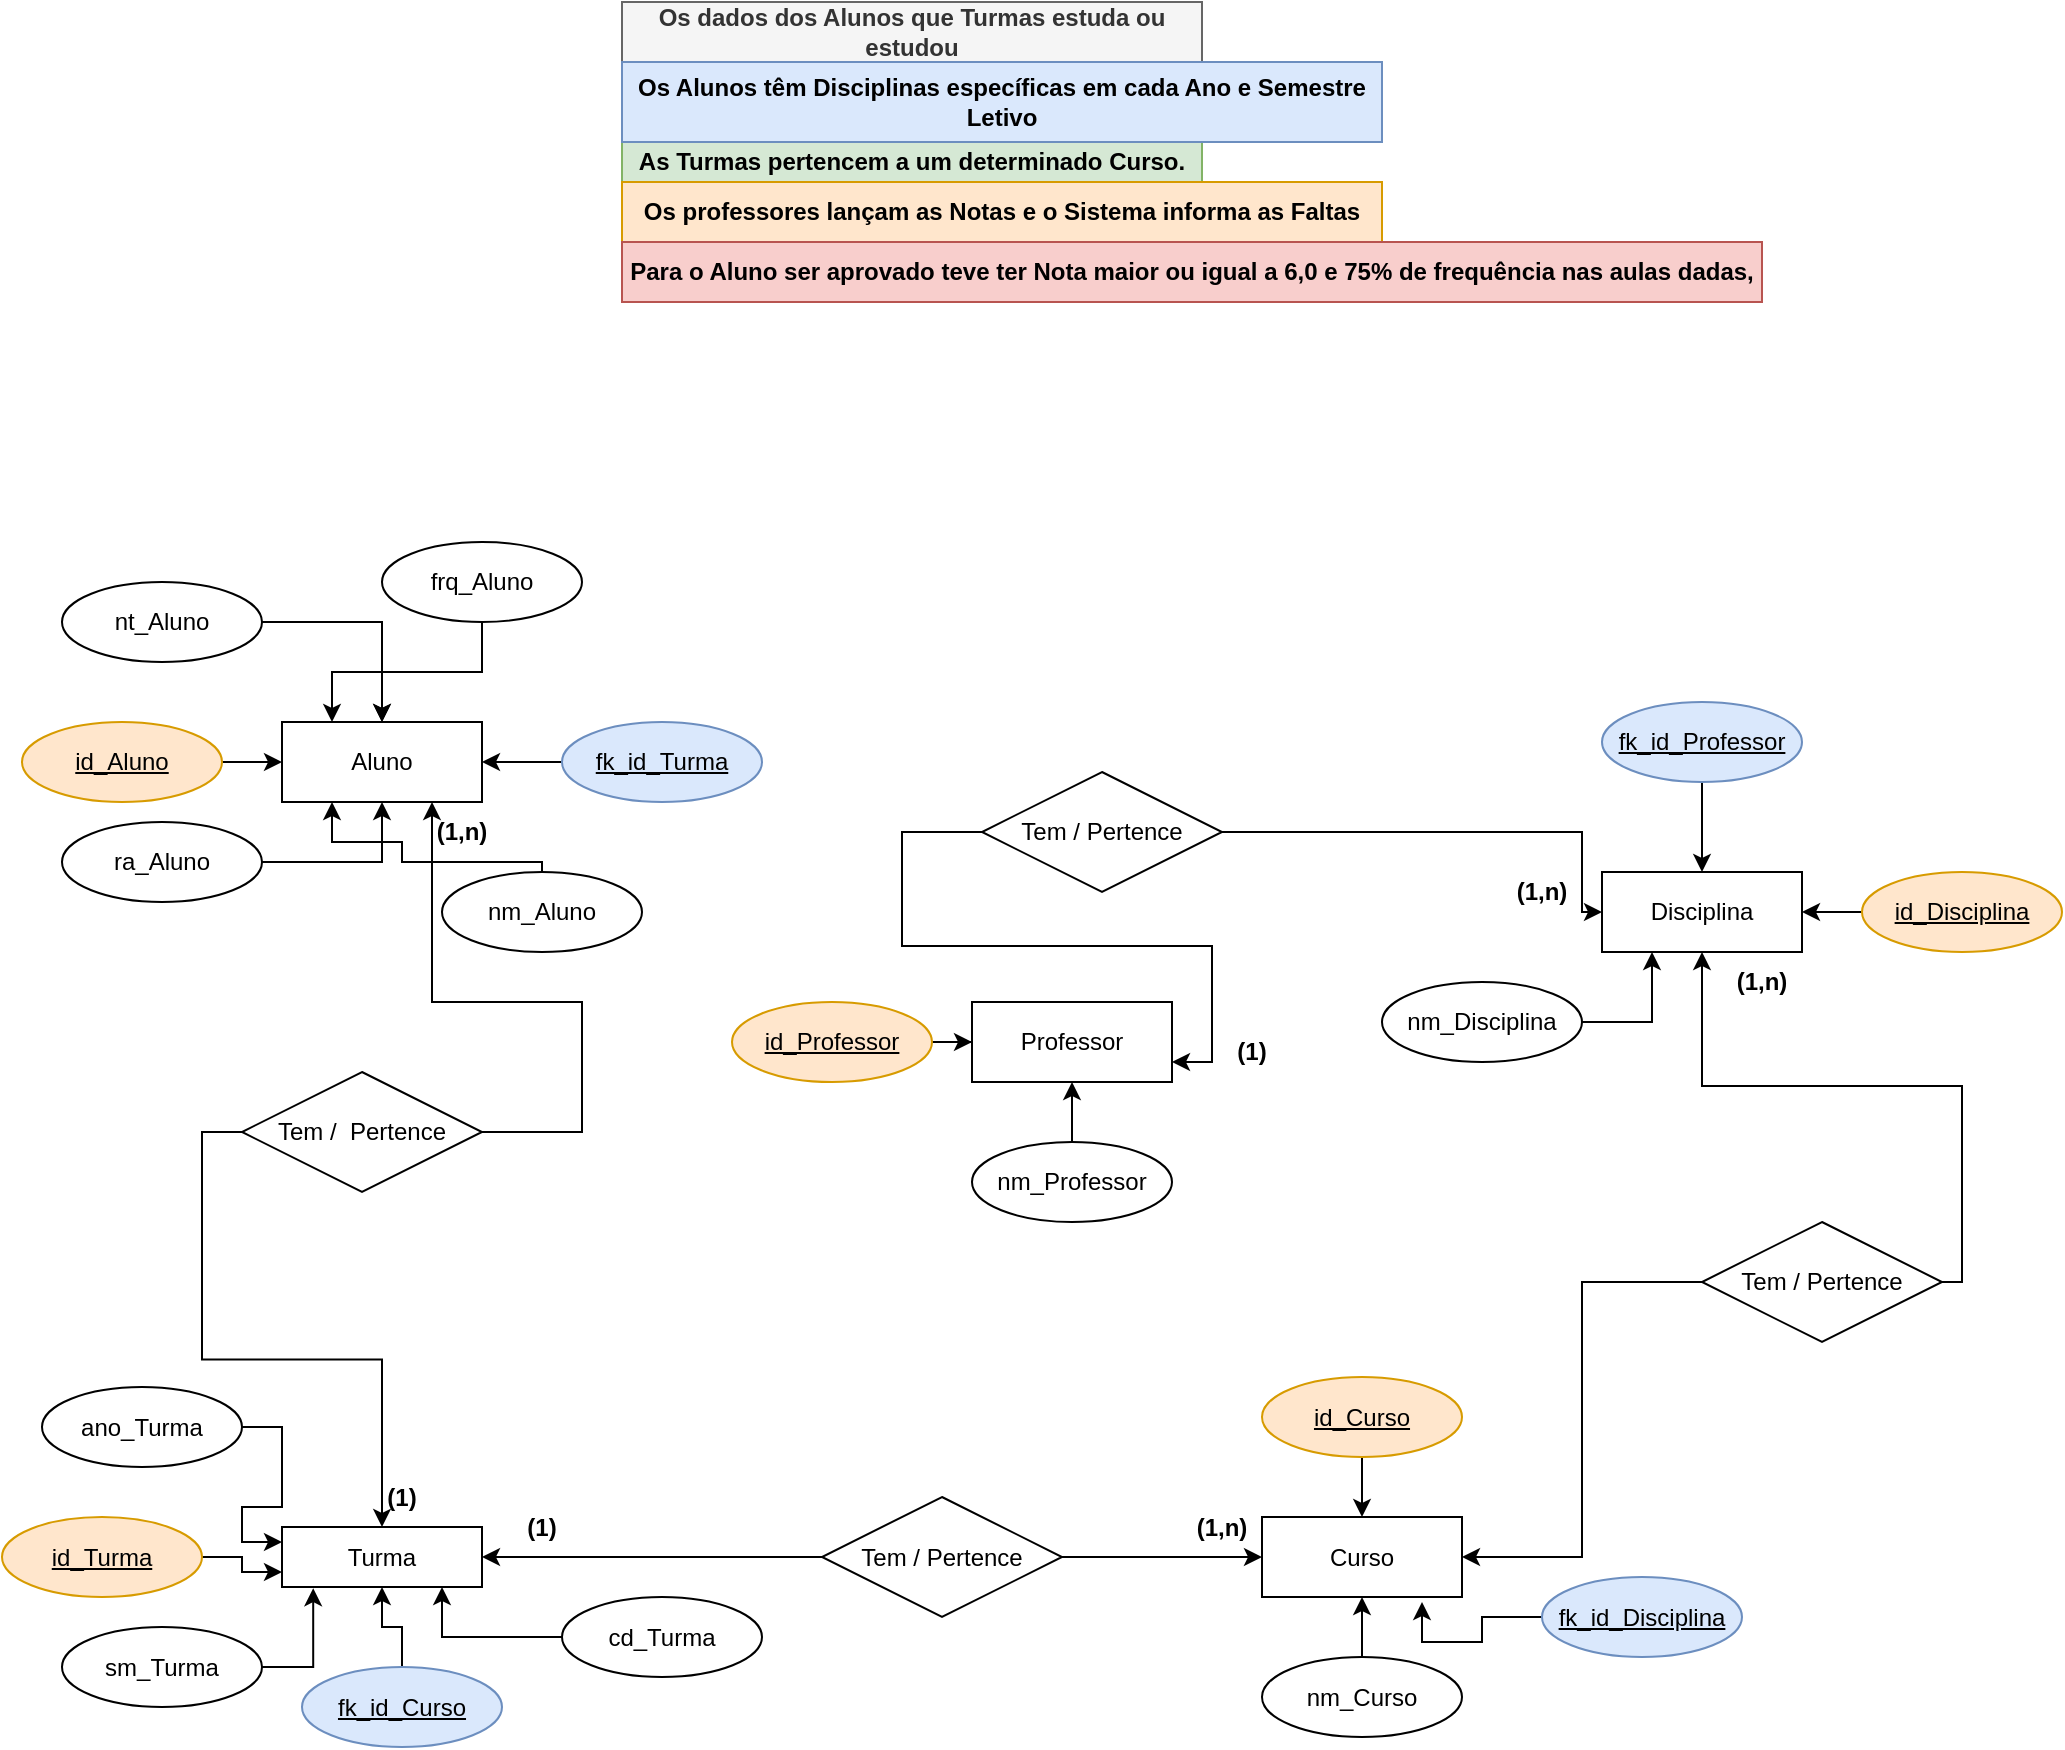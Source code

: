 <mxfile version="17.4.2" type="device"><diagram id="R2lEEEUBdFMjLlhIrx00" name="Page-1"><mxGraphModel dx="2003" dy="1708" grid="1" gridSize="10" guides="1" tooltips="1" connect="1" arrows="1" fold="1" page="1" pageScale="1" pageWidth="850" pageHeight="1100" math="0" shadow="0" extFonts="Permanent Marker^https://fonts.googleapis.com/css?family=Permanent+Marker"><root><mxCell id="0"/><mxCell id="1" parent="0"/><mxCell id="l17VZxCaO_DqScK0GJUM-1" value="Os dados dos Alunos que Turmas estuda ou estudou" style="text;html=1;align=center;verticalAlign=middle;whiteSpace=wrap;rounded=0;fontStyle=1;fillColor=#f5f5f5;fontColor=#333333;strokeColor=#666666;" vertex="1" parent="1"><mxGeometry x="140" y="-180" width="290" height="30" as="geometry"/></mxCell><mxCell id="l17VZxCaO_DqScK0GJUM-2" value="As Turmas pertencem a um determinado Curso." style="text;html=1;strokeColor=#82b366;fillColor=#d5e8d4;align=center;verticalAlign=middle;whiteSpace=wrap;rounded=0;fontStyle=1" vertex="1" parent="1"><mxGeometry x="140" y="-110" width="290" height="20" as="geometry"/></mxCell><mxCell id="l17VZxCaO_DqScK0GJUM-3" value="Os Alunos têm Disciplinas específicas em cada Ano e Semestre Letivo" style="text;html=1;strokeColor=#6c8ebf;fillColor=#dae8fc;align=center;verticalAlign=middle;whiteSpace=wrap;rounded=0;fontStyle=1;" vertex="1" parent="1"><mxGeometry x="140" y="-150" width="380" height="40" as="geometry"/></mxCell><mxCell id="l17VZxCaO_DqScK0GJUM-5" value="Os professores lançam as Notas e o Sistema informa as Faltas" style="text;html=1;strokeColor=#d79b00;fillColor=#ffe6cc;align=center;verticalAlign=middle;whiteSpace=wrap;rounded=0;fontStyle=1" vertex="1" parent="1"><mxGeometry x="140" y="-90" width="380" height="30" as="geometry"/></mxCell><mxCell id="l17VZxCaO_DqScK0GJUM-6" value="Para o Aluno ser aprovado teve ter Nota maior ou igual a 6,0 e 75% de frequência nas aulas dadas," style="text;html=1;strokeColor=#b85450;fillColor=#f8cecc;align=center;verticalAlign=middle;whiteSpace=wrap;rounded=0;fontStyle=1" vertex="1" parent="1"><mxGeometry x="140" y="-60" width="570" height="30" as="geometry"/></mxCell><mxCell id="l17VZxCaO_DqScK0GJUM-8" value="Aluno" style="whiteSpace=wrap;html=1;align=center;" vertex="1" parent="1"><mxGeometry x="-30" y="180" width="100" height="40" as="geometry"/></mxCell><mxCell id="l17VZxCaO_DqScK0GJUM-9" value="Turma" style="whiteSpace=wrap;html=1;align=center;" vertex="1" parent="1"><mxGeometry x="-30" y="582.5" width="100" height="30" as="geometry"/></mxCell><mxCell id="l17VZxCaO_DqScK0GJUM-10" value="Professor" style="whiteSpace=wrap;html=1;align=center;" vertex="1" parent="1"><mxGeometry x="315" y="320" width="100" height="40" as="geometry"/></mxCell><mxCell id="l17VZxCaO_DqScK0GJUM-11" value="Curso" style="whiteSpace=wrap;html=1;align=center;" vertex="1" parent="1"><mxGeometry x="460" y="577.5" width="100" height="40" as="geometry"/></mxCell><mxCell id="l17VZxCaO_DqScK0GJUM-12" value="Disciplina" style="whiteSpace=wrap;html=1;align=center;" vertex="1" parent="1"><mxGeometry x="630" y="255" width="100" height="40" as="geometry"/></mxCell><mxCell id="l17VZxCaO_DqScK0GJUM-43" style="edgeStyle=orthogonalEdgeStyle;rounded=0;orthogonalLoop=1;jettySize=auto;html=1;entryX=0.25;entryY=1;entryDx=0;entryDy=0;" edge="1" parent="1" source="l17VZxCaO_DqScK0GJUM-14" target="l17VZxCaO_DqScK0GJUM-8"><mxGeometry relative="1" as="geometry"><Array as="points"><mxPoint x="100" y="250"/><mxPoint x="30" y="250"/><mxPoint x="30" y="240"/><mxPoint x="-5" y="240"/></Array></mxGeometry></mxCell><mxCell id="l17VZxCaO_DqScK0GJUM-14" value="nm_Aluno" style="ellipse;whiteSpace=wrap;html=1;align=center;" vertex="1" parent="1"><mxGeometry x="50" y="255" width="100" height="40" as="geometry"/></mxCell><mxCell id="l17VZxCaO_DqScK0GJUM-42" style="edgeStyle=orthogonalEdgeStyle;rounded=0;orthogonalLoop=1;jettySize=auto;html=1;" edge="1" parent="1" source="l17VZxCaO_DqScK0GJUM-15" target="l17VZxCaO_DqScK0GJUM-8"><mxGeometry relative="1" as="geometry"/></mxCell><mxCell id="l17VZxCaO_DqScK0GJUM-15" value="ra_Aluno" style="ellipse;whiteSpace=wrap;html=1;align=center;" vertex="1" parent="1"><mxGeometry x="-140" y="230" width="100" height="40" as="geometry"/></mxCell><mxCell id="l17VZxCaO_DqScK0GJUM-88" style="edgeStyle=orthogonalEdgeStyle;rounded=0;orthogonalLoop=1;jettySize=auto;html=1;entryX=0.25;entryY=1;entryDx=0;entryDy=0;" edge="1" parent="1" source="l17VZxCaO_DqScK0GJUM-16" target="l17VZxCaO_DqScK0GJUM-12"><mxGeometry relative="1" as="geometry"/></mxCell><mxCell id="l17VZxCaO_DqScK0GJUM-16" value="nm_Disciplina" style="ellipse;whiteSpace=wrap;html=1;align=center;" vertex="1" parent="1"><mxGeometry x="520" y="310" width="100" height="40" as="geometry"/></mxCell><mxCell id="l17VZxCaO_DqScK0GJUM-56" style="edgeStyle=orthogonalEdgeStyle;rounded=0;orthogonalLoop=1;jettySize=auto;html=1;" edge="1" parent="1" source="l17VZxCaO_DqScK0GJUM-17" target="l17VZxCaO_DqScK0GJUM-12"><mxGeometry relative="1" as="geometry"/></mxCell><mxCell id="l17VZxCaO_DqScK0GJUM-17" value="&lt;u&gt;id_Disciplina&lt;/u&gt;" style="ellipse;whiteSpace=wrap;html=1;align=center;fillColor=#ffe6cc;strokeColor=#d79b00;" vertex="1" parent="1"><mxGeometry x="760" y="255" width="100" height="40" as="geometry"/></mxCell><mxCell id="l17VZxCaO_DqScK0GJUM-54" style="edgeStyle=orthogonalEdgeStyle;rounded=0;orthogonalLoop=1;jettySize=auto;html=1;" edge="1" parent="1" source="l17VZxCaO_DqScK0GJUM-18" target="l17VZxCaO_DqScK0GJUM-9"><mxGeometry relative="1" as="geometry"><Array as="points"><mxPoint x="50" y="638"/></Array></mxGeometry></mxCell><mxCell id="l17VZxCaO_DqScK0GJUM-18" value="cd_Turma" style="ellipse;whiteSpace=wrap;html=1;align=center;" vertex="1" parent="1"><mxGeometry x="110" y="617.5" width="100" height="40" as="geometry"/></mxCell><mxCell id="l17VZxCaO_DqScK0GJUM-48" style="edgeStyle=orthogonalEdgeStyle;rounded=0;orthogonalLoop=1;jettySize=auto;html=1;" edge="1" parent="1" source="l17VZxCaO_DqScK0GJUM-19" target="l17VZxCaO_DqScK0GJUM-11"><mxGeometry relative="1" as="geometry"/></mxCell><mxCell id="l17VZxCaO_DqScK0GJUM-19" value="nm_Curso" style="ellipse;whiteSpace=wrap;html=1;align=center;" vertex="1" parent="1"><mxGeometry x="460" y="647.5" width="100" height="40" as="geometry"/></mxCell><mxCell id="l17VZxCaO_DqScK0GJUM-50" style="edgeStyle=orthogonalEdgeStyle;rounded=0;orthogonalLoop=1;jettySize=auto;html=1;" edge="1" parent="1" source="l17VZxCaO_DqScK0GJUM-20" target="l17VZxCaO_DqScK0GJUM-10"><mxGeometry relative="1" as="geometry"/></mxCell><mxCell id="l17VZxCaO_DqScK0GJUM-20" value="nm_Professor" style="ellipse;whiteSpace=wrap;html=1;align=center;" vertex="1" parent="1"><mxGeometry x="315" y="390" width="100" height="40" as="geometry"/></mxCell><mxCell id="l17VZxCaO_DqScK0GJUM-49" style="edgeStyle=orthogonalEdgeStyle;rounded=0;orthogonalLoop=1;jettySize=auto;html=1;" edge="1" parent="1" source="l17VZxCaO_DqScK0GJUM-21" target="l17VZxCaO_DqScK0GJUM-10"><mxGeometry relative="1" as="geometry"/></mxCell><mxCell id="l17VZxCaO_DqScK0GJUM-21" value="&lt;u&gt;id_Professor&lt;/u&gt;" style="ellipse;whiteSpace=wrap;html=1;align=center;fillColor=#ffe6cc;strokeColor=#d79b00;" vertex="1" parent="1"><mxGeometry x="195" y="320" width="100" height="40" as="geometry"/></mxCell><mxCell id="l17VZxCaO_DqScK0GJUM-39" style="edgeStyle=orthogonalEdgeStyle;rounded=0;orthogonalLoop=1;jettySize=auto;html=1;" edge="1" parent="1" source="l17VZxCaO_DqScK0GJUM-22" target="l17VZxCaO_DqScK0GJUM-8"><mxGeometry relative="1" as="geometry"/></mxCell><mxCell id="l17VZxCaO_DqScK0GJUM-22" value="nt_Aluno" style="ellipse;whiteSpace=wrap;html=1;align=center;" vertex="1" parent="1"><mxGeometry x="-140" y="110" width="100" height="40" as="geometry"/></mxCell><mxCell id="l17VZxCaO_DqScK0GJUM-40" style="edgeStyle=orthogonalEdgeStyle;rounded=0;orthogonalLoop=1;jettySize=auto;html=1;" edge="1" parent="1" source="l17VZxCaO_DqScK0GJUM-23" target="l17VZxCaO_DqScK0GJUM-8"><mxGeometry relative="1" as="geometry"/></mxCell><mxCell id="l17VZxCaO_DqScK0GJUM-45" style="edgeStyle=orthogonalEdgeStyle;rounded=0;orthogonalLoop=1;jettySize=auto;html=1;entryX=0.25;entryY=0;entryDx=0;entryDy=0;" edge="1" parent="1" source="l17VZxCaO_DqScK0GJUM-23" target="l17VZxCaO_DqScK0GJUM-8"><mxGeometry relative="1" as="geometry"/></mxCell><mxCell id="l17VZxCaO_DqScK0GJUM-23" value="frq_Aluno" style="ellipse;whiteSpace=wrap;html=1;align=center;" vertex="1" parent="1"><mxGeometry x="20" y="90" width="100" height="40" as="geometry"/></mxCell><mxCell id="l17VZxCaO_DqScK0GJUM-44" style="edgeStyle=orthogonalEdgeStyle;rounded=0;orthogonalLoop=1;jettySize=auto;html=1;" edge="1" parent="1" source="l17VZxCaO_DqScK0GJUM-27" target="l17VZxCaO_DqScK0GJUM-8"><mxGeometry relative="1" as="geometry"/></mxCell><mxCell id="l17VZxCaO_DqScK0GJUM-27" value="fk_id_Turma" style="ellipse;whiteSpace=wrap;html=1;align=center;fontStyle=4;fillColor=#dae8fc;strokeColor=#6c8ebf;" vertex="1" parent="1"><mxGeometry x="110" y="180" width="100" height="40" as="geometry"/></mxCell><mxCell id="l17VZxCaO_DqScK0GJUM-55" style="edgeStyle=orthogonalEdgeStyle;rounded=0;orthogonalLoop=1;jettySize=auto;html=1;entryX=0.156;entryY=1.02;entryDx=0;entryDy=0;entryPerimeter=0;" edge="1" parent="1" source="l17VZxCaO_DqScK0GJUM-29" target="l17VZxCaO_DqScK0GJUM-9"><mxGeometry relative="1" as="geometry"/></mxCell><mxCell id="l17VZxCaO_DqScK0GJUM-29" value="sm_Turma" style="ellipse;whiteSpace=wrap;html=1;align=center;" vertex="1" parent="1"><mxGeometry x="-140" y="632.5" width="100" height="40" as="geometry"/></mxCell><mxCell id="l17VZxCaO_DqScK0GJUM-52" style="edgeStyle=orthogonalEdgeStyle;rounded=0;orthogonalLoop=1;jettySize=auto;html=1;entryX=0.5;entryY=1;entryDx=0;entryDy=0;" edge="1" parent="1" source="l17VZxCaO_DqScK0GJUM-31" target="l17VZxCaO_DqScK0GJUM-9"><mxGeometry relative="1" as="geometry"/></mxCell><mxCell id="l17VZxCaO_DqScK0GJUM-31" value="fk_id_Curso" style="ellipse;whiteSpace=wrap;html=1;align=center;fontStyle=4;fillColor=#dae8fc;strokeColor=#6c8ebf;" vertex="1" parent="1"><mxGeometry x="-20" y="652.5" width="100" height="40" as="geometry"/></mxCell><mxCell id="l17VZxCaO_DqScK0GJUM-100" style="edgeStyle=orthogonalEdgeStyle;rounded=0;orthogonalLoop=1;jettySize=auto;html=1;entryX=0;entryY=0.75;entryDx=0;entryDy=0;" edge="1" parent="1" source="l17VZxCaO_DqScK0GJUM-32" target="l17VZxCaO_DqScK0GJUM-9"><mxGeometry relative="1" as="geometry"/></mxCell><mxCell id="l17VZxCaO_DqScK0GJUM-32" value="id_Turma" style="ellipse;whiteSpace=wrap;html=1;align=center;fontStyle=4;fillColor=#ffe6cc;strokeColor=#d79b00;" vertex="1" parent="1"><mxGeometry x="-170" y="577.5" width="100" height="40" as="geometry"/></mxCell><mxCell id="l17VZxCaO_DqScK0GJUM-41" style="edgeStyle=orthogonalEdgeStyle;rounded=0;orthogonalLoop=1;jettySize=auto;html=1;" edge="1" parent="1" source="l17VZxCaO_DqScK0GJUM-33" target="l17VZxCaO_DqScK0GJUM-8"><mxGeometry relative="1" as="geometry"/></mxCell><mxCell id="l17VZxCaO_DqScK0GJUM-33" value="id_Aluno" style="ellipse;whiteSpace=wrap;html=1;align=center;fontStyle=4;fillColor=#ffe6cc;strokeColor=#d79b00;" vertex="1" parent="1"><mxGeometry x="-160" y="180" width="100" height="40" as="geometry"/></mxCell><mxCell id="l17VZxCaO_DqScK0GJUM-46" style="edgeStyle=orthogonalEdgeStyle;rounded=0;orthogonalLoop=1;jettySize=auto;html=1;entryX=0.5;entryY=0;entryDx=0;entryDy=0;" edge="1" parent="1" source="l17VZxCaO_DqScK0GJUM-35" target="l17VZxCaO_DqScK0GJUM-11"><mxGeometry relative="1" as="geometry"/></mxCell><mxCell id="l17VZxCaO_DqScK0GJUM-35" value="id_Curso" style="ellipse;whiteSpace=wrap;html=1;align=center;fontStyle=4;fillColor=#ffe6cc;strokeColor=#d79b00;" vertex="1" parent="1"><mxGeometry x="460" y="507.5" width="100" height="40" as="geometry"/></mxCell><mxCell id="l17VZxCaO_DqScK0GJUM-47" style="edgeStyle=orthogonalEdgeStyle;rounded=0;orthogonalLoop=1;jettySize=auto;html=1;" edge="1" parent="1" source="l17VZxCaO_DqScK0GJUM-36"><mxGeometry relative="1" as="geometry"><mxPoint x="540" y="620" as="targetPoint"/><Array as="points"><mxPoint x="570" y="628"/><mxPoint x="570" y="640"/><mxPoint x="540" y="640"/></Array></mxGeometry></mxCell><mxCell id="l17VZxCaO_DqScK0GJUM-36" value="fk_id_Disciplina" style="ellipse;whiteSpace=wrap;html=1;align=center;fontStyle=4;fillColor=#dae8fc;strokeColor=#6c8ebf;" vertex="1" parent="1"><mxGeometry x="600" y="607.5" width="100" height="40" as="geometry"/></mxCell><mxCell id="l17VZxCaO_DqScK0GJUM-58" style="edgeStyle=orthogonalEdgeStyle;rounded=0;orthogonalLoop=1;jettySize=auto;html=1;" edge="1" parent="1" source="l17VZxCaO_DqScK0GJUM-37" target="l17VZxCaO_DqScK0GJUM-12"><mxGeometry relative="1" as="geometry"/></mxCell><mxCell id="l17VZxCaO_DqScK0GJUM-37" value="fk_id_Professor" style="ellipse;whiteSpace=wrap;html=1;align=center;fontStyle=4;fillColor=#dae8fc;strokeColor=#6c8ebf;" vertex="1" parent="1"><mxGeometry x="630" y="170" width="100" height="40" as="geometry"/></mxCell><mxCell id="l17VZxCaO_DqScK0GJUM-65" style="edgeStyle=orthogonalEdgeStyle;rounded=0;orthogonalLoop=1;jettySize=auto;html=1;entryX=0.75;entryY=1;entryDx=0;entryDy=0;" edge="1" parent="1" source="l17VZxCaO_DqScK0GJUM-59" target="l17VZxCaO_DqScK0GJUM-8"><mxGeometry relative="1" as="geometry"><Array as="points"><mxPoint x="120" y="385"/><mxPoint x="120" y="320"/><mxPoint x="45" y="320"/></Array></mxGeometry></mxCell><mxCell id="l17VZxCaO_DqScK0GJUM-66" style="edgeStyle=orthogonalEdgeStyle;rounded=0;orthogonalLoop=1;jettySize=auto;html=1;exitX=0;exitY=0.5;exitDx=0;exitDy=0;entryX=0.5;entryY=0;entryDx=0;entryDy=0;" edge="1" parent="1" source="l17VZxCaO_DqScK0GJUM-59" target="l17VZxCaO_DqScK0GJUM-9"><mxGeometry relative="1" as="geometry"/></mxCell><mxCell id="l17VZxCaO_DqScK0GJUM-59" value="Tem /&amp;nbsp; Pertence" style="shape=rhombus;perimeter=rhombusPerimeter;whiteSpace=wrap;html=1;align=center;" vertex="1" parent="1"><mxGeometry x="-50" y="355" width="120" height="60" as="geometry"/></mxCell><mxCell id="l17VZxCaO_DqScK0GJUM-63" value="(1,n)" style="text;html=1;strokeColor=none;fillColor=none;align=center;verticalAlign=middle;whiteSpace=wrap;rounded=0;fontStyle=1" vertex="1" parent="1"><mxGeometry x="30" y="220" width="60" height="30" as="geometry"/></mxCell><mxCell id="l17VZxCaO_DqScK0GJUM-67" value="(1)" style="text;html=1;strokeColor=none;fillColor=none;align=center;verticalAlign=middle;whiteSpace=wrap;rounded=0;fontStyle=1" vertex="1" parent="1"><mxGeometry y="552.5" width="60" height="30" as="geometry"/></mxCell><mxCell id="l17VZxCaO_DqScK0GJUM-71" style="edgeStyle=orthogonalEdgeStyle;rounded=0;orthogonalLoop=1;jettySize=auto;html=1;entryX=1;entryY=0.5;entryDx=0;entryDy=0;" edge="1" parent="1" source="l17VZxCaO_DqScK0GJUM-70" target="l17VZxCaO_DqScK0GJUM-9"><mxGeometry relative="1" as="geometry"/></mxCell><mxCell id="l17VZxCaO_DqScK0GJUM-72" style="edgeStyle=orthogonalEdgeStyle;rounded=0;orthogonalLoop=1;jettySize=auto;html=1;" edge="1" parent="1" source="l17VZxCaO_DqScK0GJUM-70" target="l17VZxCaO_DqScK0GJUM-11"><mxGeometry relative="1" as="geometry"/></mxCell><mxCell id="l17VZxCaO_DqScK0GJUM-70" value="Tem / Pertence" style="shape=rhombus;perimeter=rhombusPerimeter;whiteSpace=wrap;html=1;align=center;" vertex="1" parent="1"><mxGeometry x="240" y="567.5" width="120" height="60" as="geometry"/></mxCell><mxCell id="l17VZxCaO_DqScK0GJUM-73" value="(1,n)" style="text;html=1;strokeColor=none;fillColor=none;align=center;verticalAlign=middle;whiteSpace=wrap;rounded=0;fontStyle=1" vertex="1" parent="1"><mxGeometry x="410" y="567.5" width="60" height="30" as="geometry"/></mxCell><mxCell id="l17VZxCaO_DqScK0GJUM-74" value="(1)" style="text;html=1;strokeColor=none;fillColor=none;align=center;verticalAlign=middle;whiteSpace=wrap;rounded=0;fontStyle=1" vertex="1" parent="1"><mxGeometry x="70" y="567.5" width="60" height="30" as="geometry"/></mxCell><mxCell id="l17VZxCaO_DqScK0GJUM-79" style="edgeStyle=orthogonalEdgeStyle;rounded=0;orthogonalLoop=1;jettySize=auto;html=1;entryX=1;entryY=0.5;entryDx=0;entryDy=0;" edge="1" parent="1" source="l17VZxCaO_DqScK0GJUM-75" target="l17VZxCaO_DqScK0GJUM-11"><mxGeometry relative="1" as="geometry"/></mxCell><mxCell id="l17VZxCaO_DqScK0GJUM-81" style="edgeStyle=orthogonalEdgeStyle;rounded=0;orthogonalLoop=1;jettySize=auto;html=1;entryX=0.5;entryY=1;entryDx=0;entryDy=0;" edge="1" parent="1" source="l17VZxCaO_DqScK0GJUM-75" target="l17VZxCaO_DqScK0GJUM-12"><mxGeometry relative="1" as="geometry"><Array as="points"><mxPoint x="810" y="460"/><mxPoint x="810" y="362"/><mxPoint x="680" y="362"/></Array></mxGeometry></mxCell><mxCell id="l17VZxCaO_DqScK0GJUM-75" value="Tem / Pertence" style="shape=rhombus;perimeter=rhombusPerimeter;whiteSpace=wrap;html=1;align=center;" vertex="1" parent="1"><mxGeometry x="680" y="430" width="120" height="60" as="geometry"/></mxCell><mxCell id="l17VZxCaO_DqScK0GJUM-84" value="(1,n)" style="text;html=1;strokeColor=none;fillColor=none;align=center;verticalAlign=middle;whiteSpace=wrap;rounded=0;fontStyle=1" vertex="1" parent="1"><mxGeometry x="680" y="295" width="60" height="30" as="geometry"/></mxCell><mxCell id="l17VZxCaO_DqScK0GJUM-87" style="edgeStyle=orthogonalEdgeStyle;rounded=0;orthogonalLoop=1;jettySize=auto;html=1;" edge="1" parent="1" source="l17VZxCaO_DqScK0GJUM-85" target="l17VZxCaO_DqScK0GJUM-12"><mxGeometry relative="1" as="geometry"><mxPoint x="660" y="235" as="targetPoint"/><Array as="points"><mxPoint x="620" y="235"/><mxPoint x="620" y="275"/></Array></mxGeometry></mxCell><mxCell id="l17VZxCaO_DqScK0GJUM-92" style="edgeStyle=orthogonalEdgeStyle;rounded=0;orthogonalLoop=1;jettySize=auto;html=1;entryX=1;entryY=0.75;entryDx=0;entryDy=0;" edge="1" parent="1" source="l17VZxCaO_DqScK0GJUM-85" target="l17VZxCaO_DqScK0GJUM-10"><mxGeometry relative="1" as="geometry"><Array as="points"><mxPoint x="280" y="235"/><mxPoint x="280" y="292"/><mxPoint x="435" y="292"/><mxPoint x="435" y="350"/></Array></mxGeometry></mxCell><mxCell id="l17VZxCaO_DqScK0GJUM-85" value="Tem / Pertence" style="shape=rhombus;perimeter=rhombusPerimeter;whiteSpace=wrap;html=1;align=center;" vertex="1" parent="1"><mxGeometry x="320" y="205" width="120" height="60" as="geometry"/></mxCell><mxCell id="l17VZxCaO_DqScK0GJUM-89" value="(1,n)" style="text;html=1;strokeColor=none;fillColor=none;align=center;verticalAlign=middle;whiteSpace=wrap;rounded=0;fontStyle=1" vertex="1" parent="1"><mxGeometry x="570" y="250" width="60" height="30" as="geometry"/></mxCell><mxCell id="l17VZxCaO_DqScK0GJUM-82" value="(1)" style="text;html=1;strokeColor=none;fillColor=none;align=center;verticalAlign=middle;whiteSpace=wrap;rounded=0;fontStyle=1" vertex="1" parent="1"><mxGeometry x="425" y="330" width="60" height="30" as="geometry"/></mxCell><mxCell id="l17VZxCaO_DqScK0GJUM-98" style="edgeStyle=orthogonalEdgeStyle;rounded=0;orthogonalLoop=1;jettySize=auto;html=1;entryX=0;entryY=0.25;entryDx=0;entryDy=0;" edge="1" parent="1" source="l17VZxCaO_DqScK0GJUM-95" target="l17VZxCaO_DqScK0GJUM-9"><mxGeometry relative="1" as="geometry"/></mxCell><mxCell id="l17VZxCaO_DqScK0GJUM-95" value="ano_Turma" style="ellipse;whiteSpace=wrap;html=1;align=center;" vertex="1" parent="1"><mxGeometry x="-150" y="512.5" width="100" height="40" as="geometry"/></mxCell></root></mxGraphModel></diagram></mxfile>